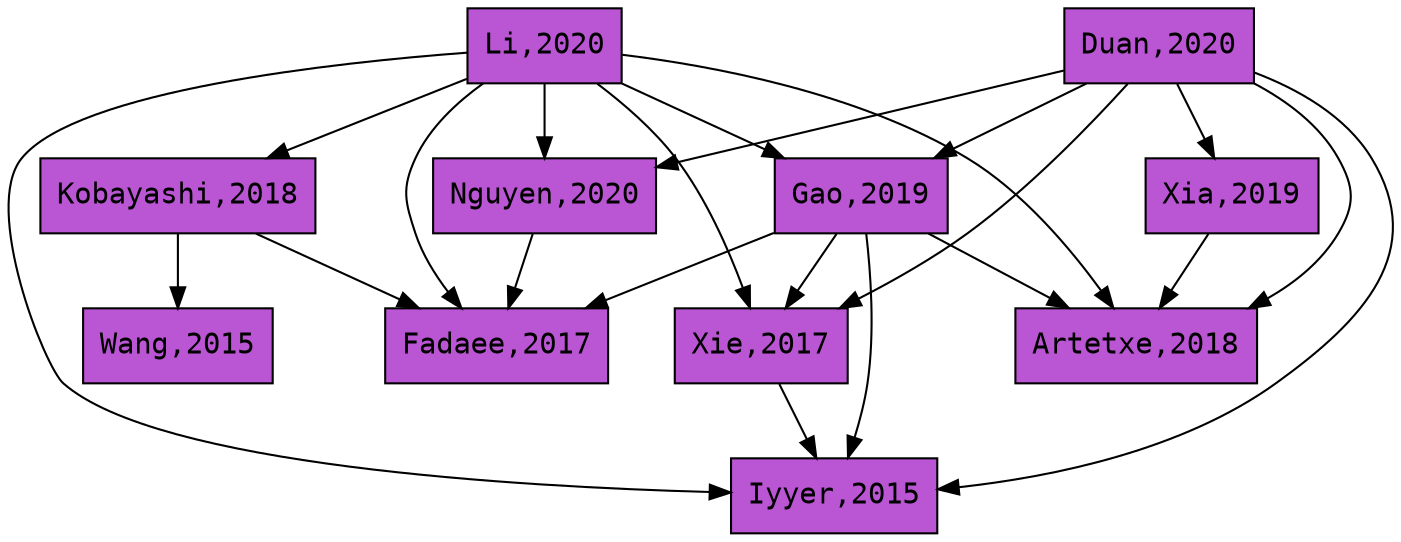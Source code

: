 digraph G {
	node [shape=box style=filled fillcolor=mediumorchid fontname=Courier fontcolor=black];
	edge [color=black];
	1 -> 6;
	2 -> 1;
	2 -> 5;
	2 -> 9;
	2 -> 8;
	2 -> 10;
	2 -> 11;
	2 -> 6;
	4 -> 11;
	4 -> 10;
	4 -> 6;
	4 -> 5;
	4 -> 7;
	4 -> 1;
	5 -> 9;
	7 -> 11;
	8 -> 9;
	8 -> 3;
	10 -> 11;
	10 -> 9;
	10 -> 6;
	10 -> 1;
	1 [label="Xie,2017"];
	2 [label="Li,2020"];
	3 [label="Wang,2015"];
	4 [label="Duan,2020"];
	5 [label="Nguyen,2020"];
	6 [label="Iyyer,2015"];
	7 [label="Xia,2019"];
	8 [label="Kobayashi,2018"]
	9 [label="Fadaee,2017"];
	10 [label="Gao,2019"];
	11 [label="Artetxe,2018"]
}